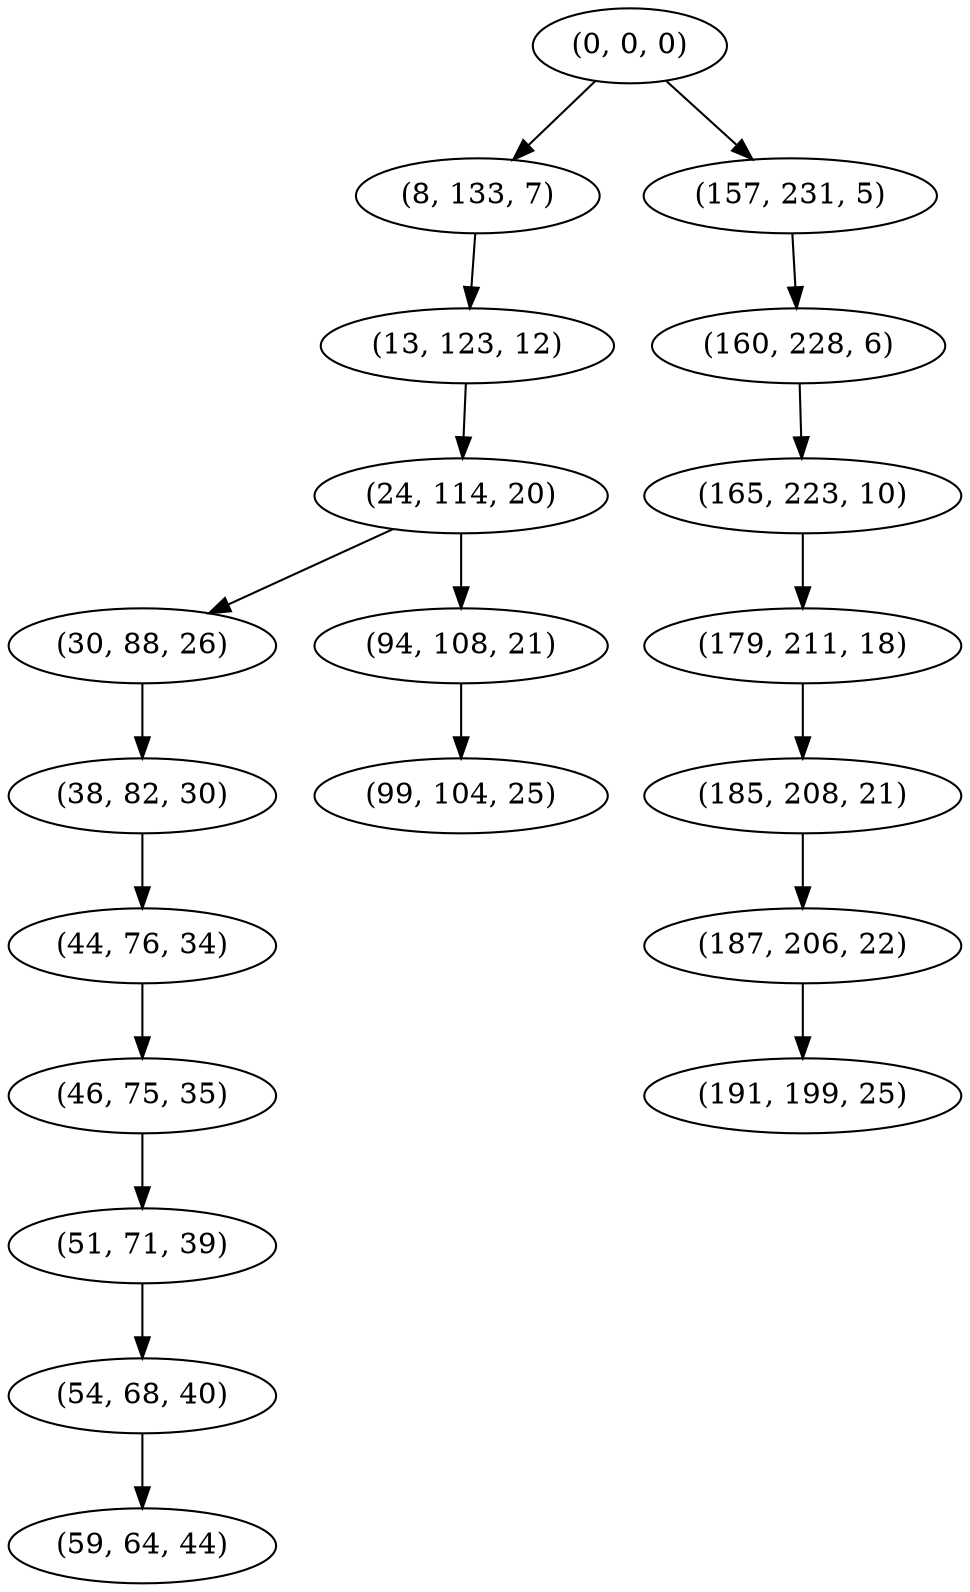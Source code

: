 digraph tree {
    "(0, 0, 0)";
    "(8, 133, 7)";
    "(13, 123, 12)";
    "(24, 114, 20)";
    "(30, 88, 26)";
    "(38, 82, 30)";
    "(44, 76, 34)";
    "(46, 75, 35)";
    "(51, 71, 39)";
    "(54, 68, 40)";
    "(59, 64, 44)";
    "(94, 108, 21)";
    "(99, 104, 25)";
    "(157, 231, 5)";
    "(160, 228, 6)";
    "(165, 223, 10)";
    "(179, 211, 18)";
    "(185, 208, 21)";
    "(187, 206, 22)";
    "(191, 199, 25)";
    "(0, 0, 0)" -> "(8, 133, 7)";
    "(0, 0, 0)" -> "(157, 231, 5)";
    "(8, 133, 7)" -> "(13, 123, 12)";
    "(13, 123, 12)" -> "(24, 114, 20)";
    "(24, 114, 20)" -> "(30, 88, 26)";
    "(24, 114, 20)" -> "(94, 108, 21)";
    "(30, 88, 26)" -> "(38, 82, 30)";
    "(38, 82, 30)" -> "(44, 76, 34)";
    "(44, 76, 34)" -> "(46, 75, 35)";
    "(46, 75, 35)" -> "(51, 71, 39)";
    "(51, 71, 39)" -> "(54, 68, 40)";
    "(54, 68, 40)" -> "(59, 64, 44)";
    "(94, 108, 21)" -> "(99, 104, 25)";
    "(157, 231, 5)" -> "(160, 228, 6)";
    "(160, 228, 6)" -> "(165, 223, 10)";
    "(165, 223, 10)" -> "(179, 211, 18)";
    "(179, 211, 18)" -> "(185, 208, 21)";
    "(185, 208, 21)" -> "(187, 206, 22)";
    "(187, 206, 22)" -> "(191, 199, 25)";
}

